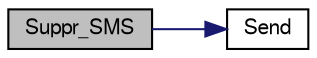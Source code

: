 digraph "Suppr_SMS"
{
  edge [fontname="FreeSans",fontsize="10",labelfontname="FreeSans",labelfontsize="10"];
  node [fontname="FreeSans",fontsize="10",shape=record];
  rankdir="LR";
  Node1 [label="Suppr_SMS",height=0.2,width=0.4,color="black", fillcolor="grey75", style="filled", fontcolor="black"];
  Node1 -> Node2 [color="midnightblue",fontsize="10",style="solid",fontname="FreeSans"];
  Node2 [label="Send",height=0.2,width=0.4,color="black", fillcolor="white", style="filled",URL="$gsm_8c.html#a7b1f6a663f9fd0a98b42a36f192303d7"];
}
